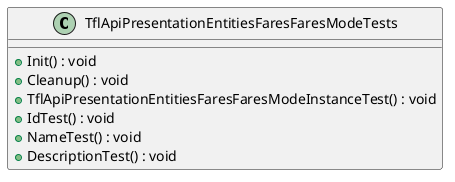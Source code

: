 @startuml
class TflApiPresentationEntitiesFaresFaresModeTests {
    + Init() : void
    + Cleanup() : void
    + TflApiPresentationEntitiesFaresFaresModeInstanceTest() : void
    + IdTest() : void
    + NameTest() : void
    + DescriptionTest() : void
}
@enduml
